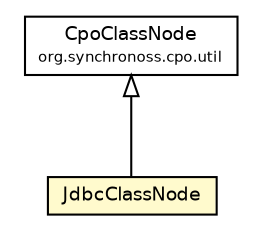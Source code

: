 #!/usr/local/bin/dot
#
# Class diagram 
# Generated by UmlGraph version 4.6 (http://www.spinellis.gr/sw/umlgraph)
#

digraph G {
	edge [fontname="Helvetica",fontsize=10,labelfontname="Helvetica",labelfontsize=10];
	node [fontname="Helvetica",fontsize=10,shape=plaintext];
	// org.synchronoss.cpo.util.CpoClassNode
	c4215 [label=<<table border="0" cellborder="1" cellspacing="0" cellpadding="2" port="p" href="../CpoClassNode.html">
		<tr><td><table border="0" cellspacing="0" cellpadding="1">
			<tr><td> CpoClassNode </td></tr>
			<tr><td><font point-size="7.0"> org.synchronoss.cpo.util </font></td></tr>
		</table></td></tr>
		</table>>, fontname="Helvetica", fontcolor="black", fontsize=9.0];
	// org.synchronoss.cpo.util.jdbc.JdbcClassNode
	c4233 [label=<<table border="0" cellborder="1" cellspacing="0" cellpadding="2" port="p" bgcolor="lemonChiffon" href="./JdbcClassNode.html">
		<tr><td><table border="0" cellspacing="0" cellpadding="1">
			<tr><td> JdbcClassNode </td></tr>
		</table></td></tr>
		</table>>, fontname="Helvetica", fontcolor="black", fontsize=9.0];
	//org.synchronoss.cpo.util.jdbc.JdbcClassNode extends org.synchronoss.cpo.util.CpoClassNode
	c4215:p -> c4233:p [dir=back,arrowtail=empty];
}


